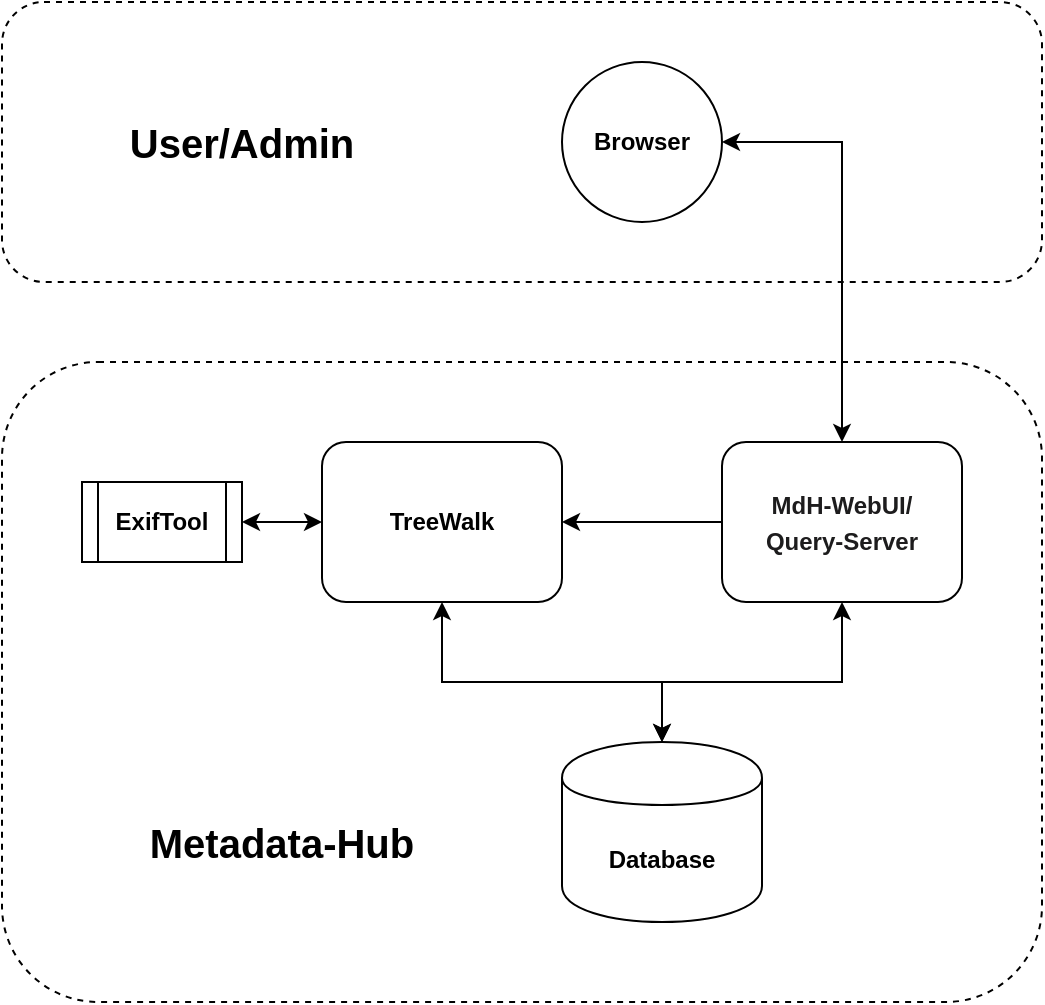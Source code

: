 <mxfile version="13.4.4" type="device"><diagram id="_MgjFdWh6YK3c5vX3KL0" name="Page-1"><mxGraphModel dx="1185" dy="780" grid="1" gridSize="10" guides="1" tooltips="1" connect="1" arrows="1" fold="1" page="1" pageScale="1" pageWidth="1169" pageHeight="827" math="0" shadow="0"><root><mxCell id="0"/><mxCell id="1" parent="0"/><mxCell id="5ki4NW3o9HIk0cBn1kPf-14" value="" style="rounded=1;whiteSpace=wrap;html=1;fillColor=none;dashed=1;" parent="1" vertex="1"><mxGeometry x="40" y="220" width="520" height="320" as="geometry"/></mxCell><mxCell id="5ki4NW3o9HIk0cBn1kPf-20" value="" style="rounded=1;whiteSpace=wrap;html=1;fillColor=none;dashed=1;" parent="1" vertex="1"><mxGeometry x="40" y="40" width="520" height="140" as="geometry"/></mxCell><mxCell id="5ki4NW3o9HIk0cBn1kPf-7" style="edgeStyle=orthogonalEdgeStyle;rounded=0;orthogonalLoop=1;jettySize=auto;html=1;exitX=0;exitY=0.5;exitDx=0;exitDy=0;entryX=1;entryY=0.5;entryDx=0;entryDy=0;startArrow=classic;startFill=1;" parent="1" source="5ki4NW3o9HIk0cBn1kPf-1" target="5ki4NW3o9HIk0cBn1kPf-4" edge="1"><mxGeometry relative="1" as="geometry"/></mxCell><mxCell id="5ki4NW3o9HIk0cBn1kPf-8" style="edgeStyle=orthogonalEdgeStyle;rounded=0;orthogonalLoop=1;jettySize=auto;html=1;exitX=0.5;exitY=1;exitDx=0;exitDy=0;entryX=0.5;entryY=0;entryDx=0;entryDy=0;startArrow=classic;startFill=1;" parent="1" source="5ki4NW3o9HIk0cBn1kPf-1" target="5ki4NW3o9HIk0cBn1kPf-5" edge="1"><mxGeometry relative="1" as="geometry"><Array as="points"><mxPoint x="260" y="380"/><mxPoint x="370" y="380"/></Array></mxGeometry></mxCell><mxCell id="5ki4NW3o9HIk0cBn1kPf-1" value="&lt;b&gt;TreeWalk&lt;/b&gt;" style="rounded=1;whiteSpace=wrap;html=1;" parent="1" vertex="1"><mxGeometry x="200" y="260" width="120" height="80" as="geometry"/></mxCell><mxCell id="5ki4NW3o9HIk0cBn1kPf-9" style="edgeStyle=orthogonalEdgeStyle;rounded=0;orthogonalLoop=1;jettySize=auto;html=1;exitX=0.5;exitY=1;exitDx=0;exitDy=0;entryX=0.5;entryY=0;entryDx=0;entryDy=0;startArrow=classic;startFill=1;" parent="1" source="5ki4NW3o9HIk0cBn1kPf-2" target="5ki4NW3o9HIk0cBn1kPf-5" edge="1"><mxGeometry relative="1" as="geometry"><Array as="points"><mxPoint x="460" y="380"/><mxPoint x="370" y="380"/></Array></mxGeometry></mxCell><mxCell id="5ki4NW3o9HIk0cBn1kPf-10" style="edgeStyle=orthogonalEdgeStyle;rounded=0;orthogonalLoop=1;jettySize=auto;html=1;exitX=0;exitY=0.5;exitDx=0;exitDy=0;entryX=1;entryY=0.5;entryDx=0;entryDy=0;" parent="1" source="5ki4NW3o9HIk0cBn1kPf-2" target="5ki4NW3o9HIk0cBn1kPf-1" edge="1"><mxGeometry relative="1" as="geometry"/></mxCell><mxCell id="5ki4NW3o9HIk0cBn1kPf-2" value="&lt;span style=&quot;color: rgb(29 , 28 , 29) ; text-align: left ; background-color: rgb(255 , 255 , 255)&quot;&gt;&lt;font style=&quot;font-size: 12px&quot;&gt;&lt;b style=&quot;line-height: 150%&quot;&gt;MdH-WebUI/&lt;br&gt;Query-Server&lt;/b&gt;&lt;/font&gt;&lt;/span&gt;" style="rounded=1;whiteSpace=wrap;html=1;" parent="1" vertex="1"><mxGeometry x="400" y="260" width="120" height="80" as="geometry"/></mxCell><mxCell id="5ki4NW3o9HIk0cBn1kPf-4" value="&lt;b&gt;ExifTool&lt;/b&gt;" style="shape=process;whiteSpace=wrap;html=1;backgroundOutline=1;" parent="1" vertex="1"><mxGeometry x="80" y="280" width="80" height="40" as="geometry"/></mxCell><mxCell id="5ki4NW3o9HIk0cBn1kPf-5" value="&lt;b&gt;Database&lt;/b&gt;" style="shape=cylinder;whiteSpace=wrap;html=1;boundedLbl=1;backgroundOutline=1;" parent="1" vertex="1"><mxGeometry x="320" y="410" width="100" height="90" as="geometry"/></mxCell><mxCell id="5ki4NW3o9HIk0cBn1kPf-18" style="edgeStyle=orthogonalEdgeStyle;rounded=0;orthogonalLoop=1;jettySize=auto;html=1;exitX=1;exitY=0.5;exitDx=0;exitDy=0;entryX=0.5;entryY=0;entryDx=0;entryDy=0;startArrow=classic;startFill=1;" parent="1" source="5ki4NW3o9HIk0cBn1kPf-6" target="5ki4NW3o9HIk0cBn1kPf-2" edge="1"><mxGeometry relative="1" as="geometry"/></mxCell><mxCell id="5ki4NW3o9HIk0cBn1kPf-6" value="&lt;b&gt;Browser&lt;/b&gt;" style="ellipse;whiteSpace=wrap;html=1;aspect=fixed;" parent="1" vertex="1"><mxGeometry x="320" y="70" width="80" height="80" as="geometry"/></mxCell><mxCell id="5ki4NW3o9HIk0cBn1kPf-19" value="&lt;font style=&quot;font-size: 20px&quot;&gt;&lt;b&gt;Metadata-Hub&lt;/b&gt;&lt;/font&gt;" style="text;html=1;strokeColor=none;fillColor=none;align=center;verticalAlign=middle;whiteSpace=wrap;rounded=0;dashed=1;" parent="1" vertex="1"><mxGeometry x="80" y="420" width="200" height="80" as="geometry"/></mxCell><mxCell id="5ki4NW3o9HIk0cBn1kPf-21" value="&lt;font style=&quot;font-size: 20px&quot;&gt;&lt;b&gt;User/Admin&lt;/b&gt;&lt;/font&gt;" style="text;html=1;strokeColor=none;fillColor=none;align=center;verticalAlign=middle;whiteSpace=wrap;rounded=0;dashed=1;" parent="1" vertex="1"><mxGeometry x="80" y="60" width="160" height="100" as="geometry"/></mxCell></root></mxGraphModel></diagram></mxfile>